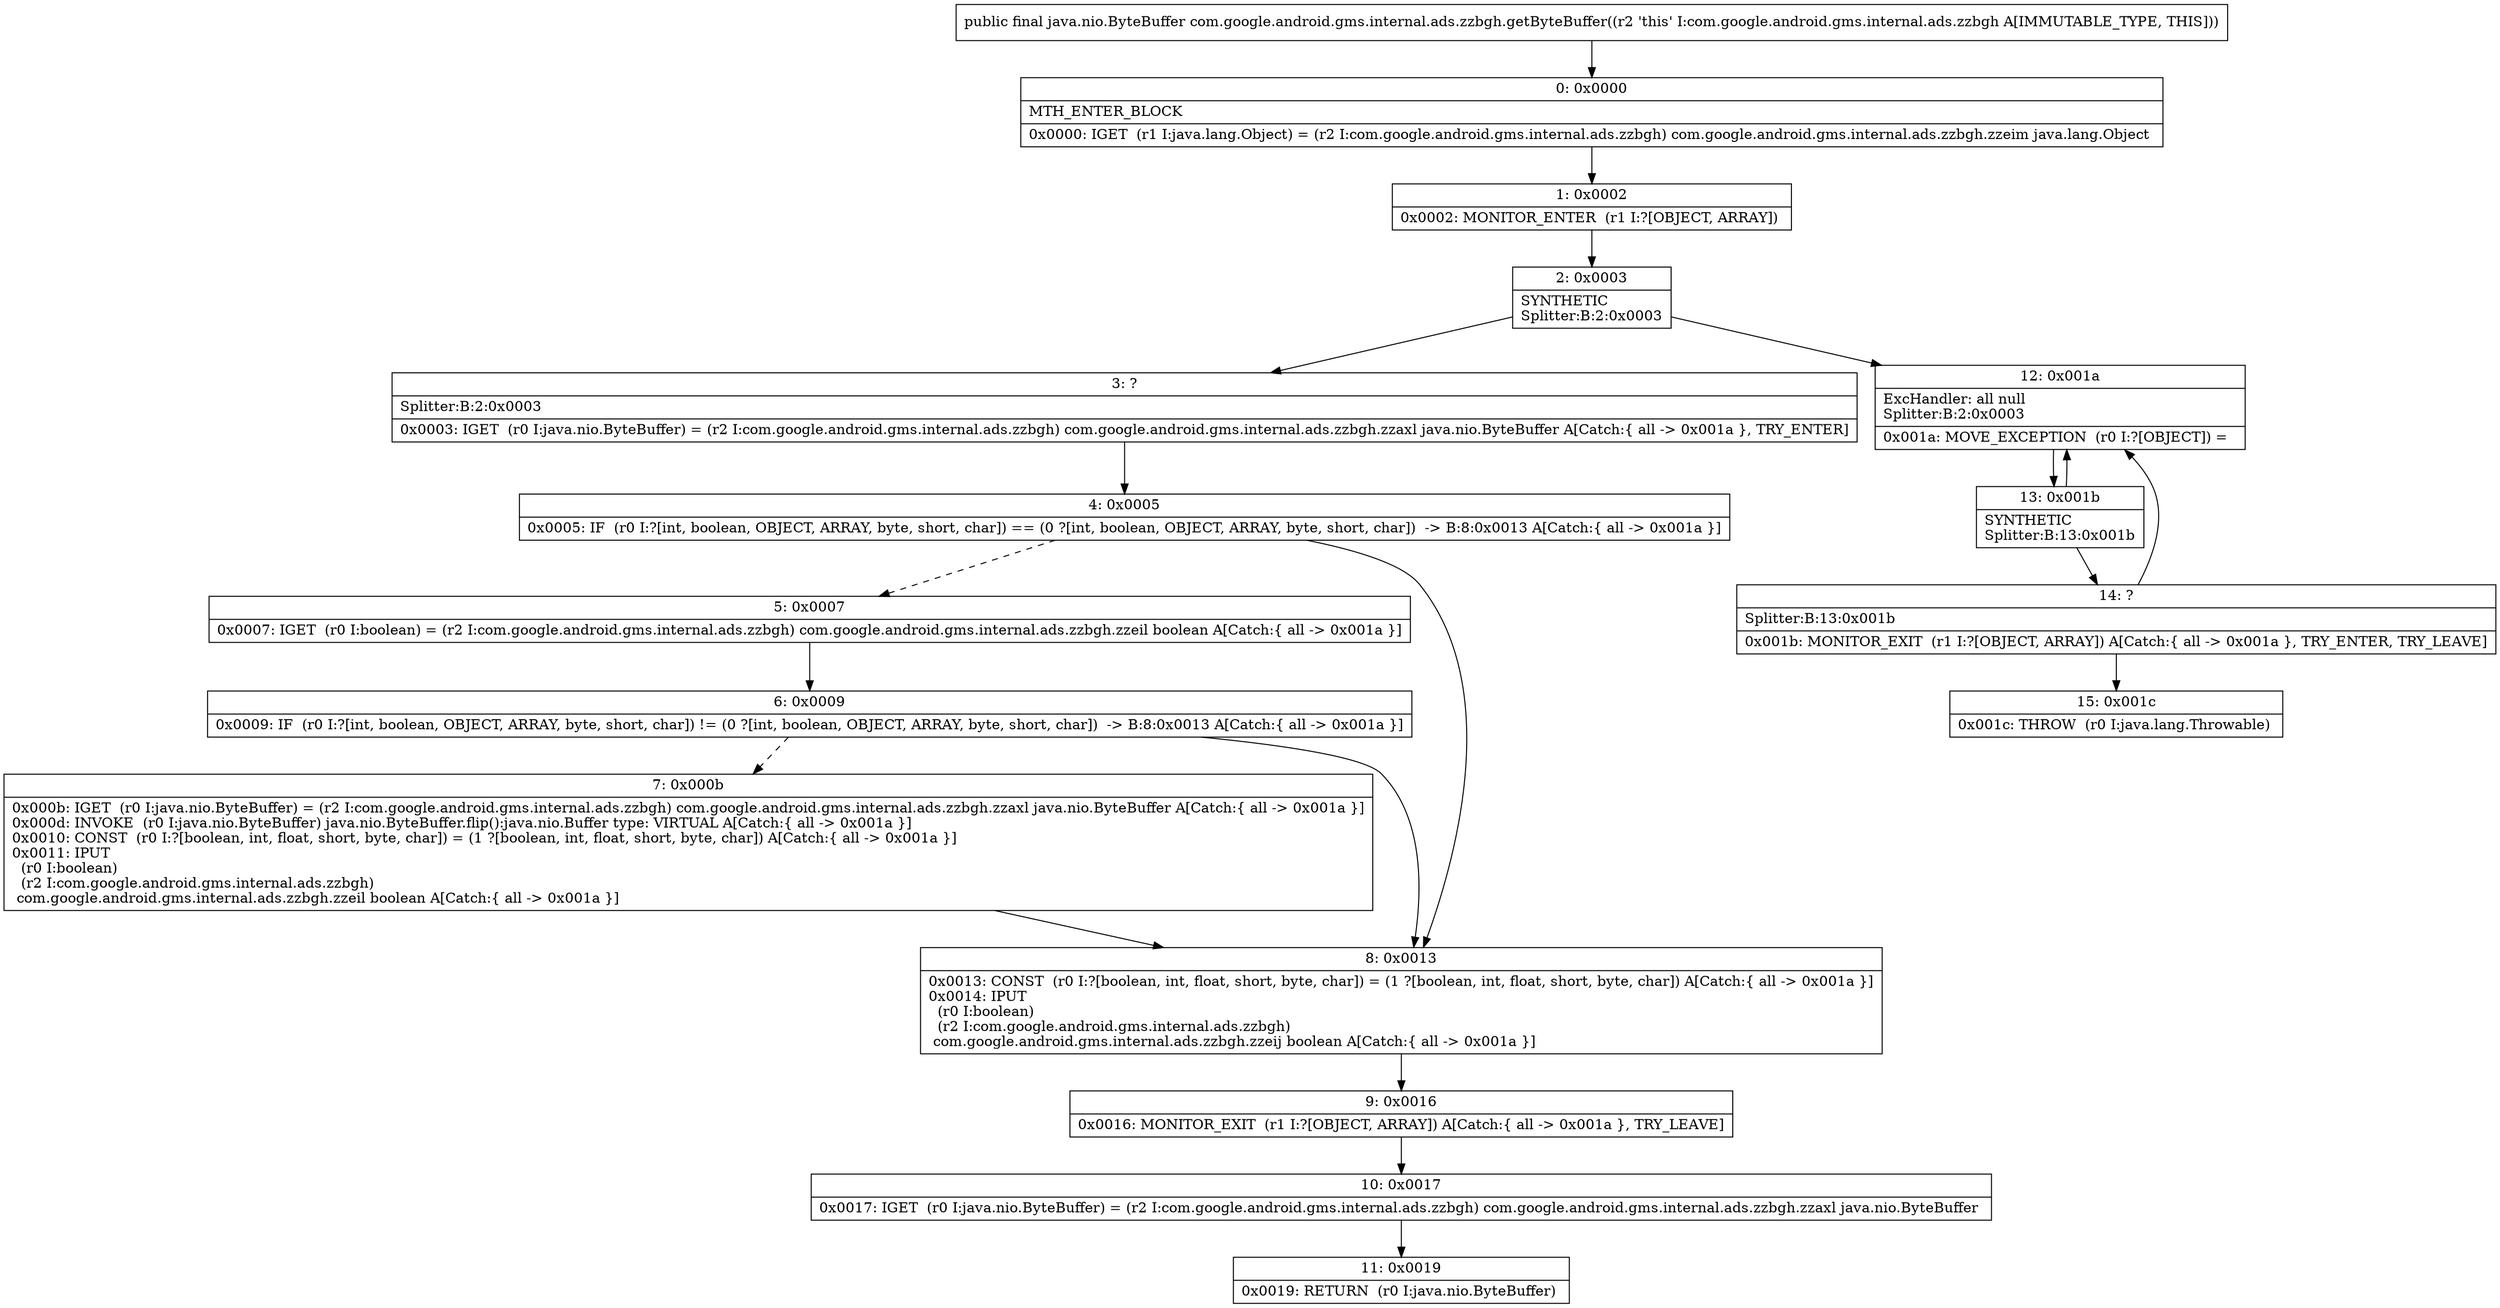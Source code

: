 digraph "CFG forcom.google.android.gms.internal.ads.zzbgh.getByteBuffer()Ljava\/nio\/ByteBuffer;" {
Node_0 [shape=record,label="{0\:\ 0x0000|MTH_ENTER_BLOCK\l|0x0000: IGET  (r1 I:java.lang.Object) = (r2 I:com.google.android.gms.internal.ads.zzbgh) com.google.android.gms.internal.ads.zzbgh.zzeim java.lang.Object \l}"];
Node_1 [shape=record,label="{1\:\ 0x0002|0x0002: MONITOR_ENTER  (r1 I:?[OBJECT, ARRAY]) \l}"];
Node_2 [shape=record,label="{2\:\ 0x0003|SYNTHETIC\lSplitter:B:2:0x0003\l}"];
Node_3 [shape=record,label="{3\:\ ?|Splitter:B:2:0x0003\l|0x0003: IGET  (r0 I:java.nio.ByteBuffer) = (r2 I:com.google.android.gms.internal.ads.zzbgh) com.google.android.gms.internal.ads.zzbgh.zzaxl java.nio.ByteBuffer A[Catch:\{ all \-\> 0x001a \}, TRY_ENTER]\l}"];
Node_4 [shape=record,label="{4\:\ 0x0005|0x0005: IF  (r0 I:?[int, boolean, OBJECT, ARRAY, byte, short, char]) == (0 ?[int, boolean, OBJECT, ARRAY, byte, short, char])  \-\> B:8:0x0013 A[Catch:\{ all \-\> 0x001a \}]\l}"];
Node_5 [shape=record,label="{5\:\ 0x0007|0x0007: IGET  (r0 I:boolean) = (r2 I:com.google.android.gms.internal.ads.zzbgh) com.google.android.gms.internal.ads.zzbgh.zzeil boolean A[Catch:\{ all \-\> 0x001a \}]\l}"];
Node_6 [shape=record,label="{6\:\ 0x0009|0x0009: IF  (r0 I:?[int, boolean, OBJECT, ARRAY, byte, short, char]) != (0 ?[int, boolean, OBJECT, ARRAY, byte, short, char])  \-\> B:8:0x0013 A[Catch:\{ all \-\> 0x001a \}]\l}"];
Node_7 [shape=record,label="{7\:\ 0x000b|0x000b: IGET  (r0 I:java.nio.ByteBuffer) = (r2 I:com.google.android.gms.internal.ads.zzbgh) com.google.android.gms.internal.ads.zzbgh.zzaxl java.nio.ByteBuffer A[Catch:\{ all \-\> 0x001a \}]\l0x000d: INVOKE  (r0 I:java.nio.ByteBuffer) java.nio.ByteBuffer.flip():java.nio.Buffer type: VIRTUAL A[Catch:\{ all \-\> 0x001a \}]\l0x0010: CONST  (r0 I:?[boolean, int, float, short, byte, char]) = (1 ?[boolean, int, float, short, byte, char]) A[Catch:\{ all \-\> 0x001a \}]\l0x0011: IPUT  \l  (r0 I:boolean)\l  (r2 I:com.google.android.gms.internal.ads.zzbgh)\l com.google.android.gms.internal.ads.zzbgh.zzeil boolean A[Catch:\{ all \-\> 0x001a \}]\l}"];
Node_8 [shape=record,label="{8\:\ 0x0013|0x0013: CONST  (r0 I:?[boolean, int, float, short, byte, char]) = (1 ?[boolean, int, float, short, byte, char]) A[Catch:\{ all \-\> 0x001a \}]\l0x0014: IPUT  \l  (r0 I:boolean)\l  (r2 I:com.google.android.gms.internal.ads.zzbgh)\l com.google.android.gms.internal.ads.zzbgh.zzeij boolean A[Catch:\{ all \-\> 0x001a \}]\l}"];
Node_9 [shape=record,label="{9\:\ 0x0016|0x0016: MONITOR_EXIT  (r1 I:?[OBJECT, ARRAY]) A[Catch:\{ all \-\> 0x001a \}, TRY_LEAVE]\l}"];
Node_10 [shape=record,label="{10\:\ 0x0017|0x0017: IGET  (r0 I:java.nio.ByteBuffer) = (r2 I:com.google.android.gms.internal.ads.zzbgh) com.google.android.gms.internal.ads.zzbgh.zzaxl java.nio.ByteBuffer \l}"];
Node_11 [shape=record,label="{11\:\ 0x0019|0x0019: RETURN  (r0 I:java.nio.ByteBuffer) \l}"];
Node_12 [shape=record,label="{12\:\ 0x001a|ExcHandler: all null\lSplitter:B:2:0x0003\l|0x001a: MOVE_EXCEPTION  (r0 I:?[OBJECT]) =  \l}"];
Node_13 [shape=record,label="{13\:\ 0x001b|SYNTHETIC\lSplitter:B:13:0x001b\l}"];
Node_14 [shape=record,label="{14\:\ ?|Splitter:B:13:0x001b\l|0x001b: MONITOR_EXIT  (r1 I:?[OBJECT, ARRAY]) A[Catch:\{ all \-\> 0x001a \}, TRY_ENTER, TRY_LEAVE]\l}"];
Node_15 [shape=record,label="{15\:\ 0x001c|0x001c: THROW  (r0 I:java.lang.Throwable) \l}"];
MethodNode[shape=record,label="{public final java.nio.ByteBuffer com.google.android.gms.internal.ads.zzbgh.getByteBuffer((r2 'this' I:com.google.android.gms.internal.ads.zzbgh A[IMMUTABLE_TYPE, THIS])) }"];
MethodNode -> Node_0;
Node_0 -> Node_1;
Node_1 -> Node_2;
Node_2 -> Node_3;
Node_2 -> Node_12;
Node_3 -> Node_4;
Node_4 -> Node_5[style=dashed];
Node_4 -> Node_8;
Node_5 -> Node_6;
Node_6 -> Node_7[style=dashed];
Node_6 -> Node_8;
Node_7 -> Node_8;
Node_8 -> Node_9;
Node_9 -> Node_10;
Node_10 -> Node_11;
Node_12 -> Node_13;
Node_13 -> Node_14;
Node_13 -> Node_12;
Node_14 -> Node_15;
Node_14 -> Node_12;
}


